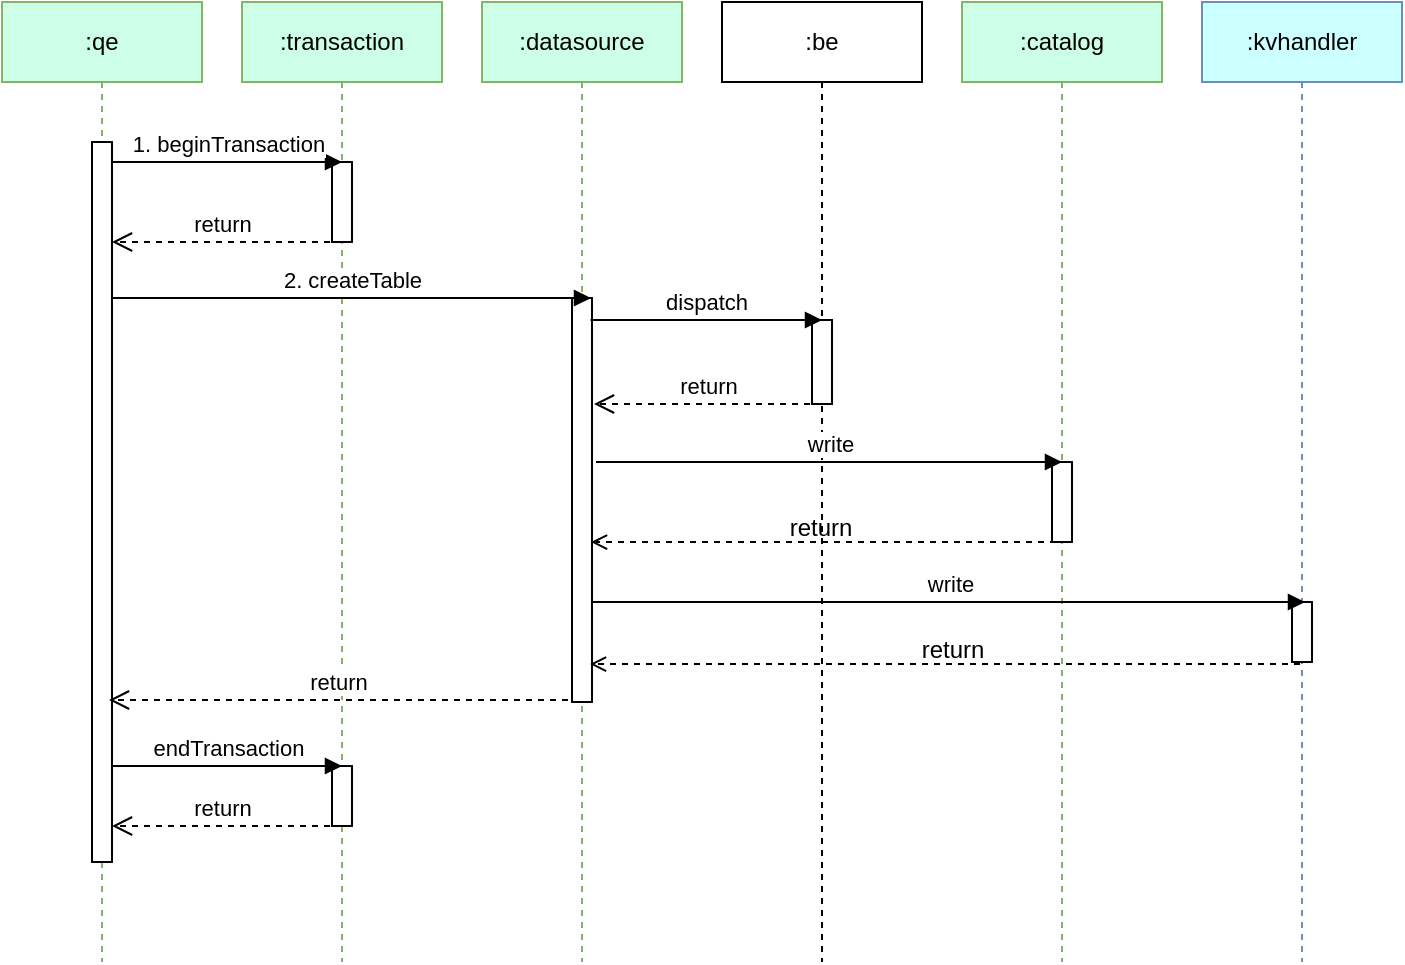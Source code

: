 <mxfile version="23.0.2" type="github" pages="2">
  <diagram name="第 1 页" id="fUXSHJajxYiSgs6ini6Z">
    <mxGraphModel dx="1134" dy="710" grid="1" gridSize="10" guides="1" tooltips="1" connect="1" arrows="1" fold="1" page="1" pageScale="1" pageWidth="827" pageHeight="1169" math="0" shadow="0">
      <root>
        <mxCell id="0" />
        <mxCell id="1" parent="0" />
        <mxCell id="wT6kdrWUcArFucTZrKbO-1" value=":transaction" style="shape=umlLifeline;perimeter=lifelinePerimeter;whiteSpace=wrap;html=1;container=1;dropTarget=0;collapsible=0;recursiveResize=0;outlineConnect=0;portConstraint=eastwest;newEdgeStyle={&quot;curved&quot;:0,&quot;rounded&quot;:0};fillColor=#CCFFE6;strokeColor=#82b366;" vertex="1" parent="1">
          <mxGeometry x="200" y="40" width="100" height="480" as="geometry" />
        </mxCell>
        <mxCell id="gLvBmwURmPvRDAoktSjl-8" value="" style="html=1;points=[[0,0,0,0,5],[0,1,0,0,-5],[1,0,0,0,5],[1,1,0,0,-5]];perimeter=orthogonalPerimeter;outlineConnect=0;targetShapes=umlLifeline;portConstraint=eastwest;newEdgeStyle={&quot;curved&quot;:0,&quot;rounded&quot;:0};" vertex="1" parent="wT6kdrWUcArFucTZrKbO-1">
          <mxGeometry x="45" y="382" width="10" height="30" as="geometry" />
        </mxCell>
        <mxCell id="gLvBmwURmPvRDAoktSjl-12" value="" style="html=1;points=[[0,0,0,0,5],[0,1,0,0,-5],[1,0,0,0,5],[1,1,0,0,-5]];perimeter=orthogonalPerimeter;outlineConnect=0;targetShapes=umlLifeline;portConstraint=eastwest;newEdgeStyle={&quot;curved&quot;:0,&quot;rounded&quot;:0};" vertex="1" parent="wT6kdrWUcArFucTZrKbO-1">
          <mxGeometry x="45" y="80" width="10" height="40" as="geometry" />
        </mxCell>
        <mxCell id="wT6kdrWUcArFucTZrKbO-2" value=":qe" style="shape=umlLifeline;perimeter=lifelinePerimeter;whiteSpace=wrap;html=1;container=1;dropTarget=0;collapsible=0;recursiveResize=0;outlineConnect=0;portConstraint=eastwest;newEdgeStyle={&quot;curved&quot;:0,&quot;rounded&quot;:0};fillColor=#CCFFE6;strokeColor=#82b366;" vertex="1" parent="1">
          <mxGeometry x="80" y="40" width="100" height="480" as="geometry" />
        </mxCell>
        <mxCell id="gLvBmwURmPvRDAoktSjl-2" value="" style="html=1;points=[[0,0,0,0,5],[0,1,0,0,-5],[1,0,0,0,5],[1,1,0,0,-5]];perimeter=orthogonalPerimeter;outlineConnect=0;targetShapes=umlLifeline;portConstraint=eastwest;newEdgeStyle={&quot;curved&quot;:0,&quot;rounded&quot;:0};" vertex="1" parent="wT6kdrWUcArFucTZrKbO-2">
          <mxGeometry x="45" y="70" width="10" height="360" as="geometry" />
        </mxCell>
        <mxCell id="wT6kdrWUcArFucTZrKbO-3" value=":datasource" style="shape=umlLifeline;perimeter=lifelinePerimeter;whiteSpace=wrap;html=1;container=1;dropTarget=0;collapsible=0;recursiveResize=0;outlineConnect=0;portConstraint=eastwest;newEdgeStyle={&quot;curved&quot;:0,&quot;rounded&quot;:0};fillColor=#CCFFE6;strokeColor=#82b366;" vertex="1" parent="1">
          <mxGeometry x="320" y="40" width="100" height="480" as="geometry" />
        </mxCell>
        <mxCell id="gLvBmwURmPvRDAoktSjl-4" value="" style="html=1;points=[[0,0,0,0,5],[0,1,0,0,-5],[1,0,0,0,5],[1,1,0,0,-5]];perimeter=orthogonalPerimeter;outlineConnect=0;targetShapes=umlLifeline;portConstraint=eastwest;newEdgeStyle={&quot;curved&quot;:0,&quot;rounded&quot;:0};" vertex="1" parent="wT6kdrWUcArFucTZrKbO-3">
          <mxGeometry x="45" y="148" width="10" height="202" as="geometry" />
        </mxCell>
        <mxCell id="wT6kdrWUcArFucTZrKbO-4" value=":be" style="shape=umlLifeline;perimeter=lifelinePerimeter;whiteSpace=wrap;html=1;container=1;dropTarget=0;collapsible=0;recursiveResize=0;outlineConnect=0;portConstraint=eastwest;newEdgeStyle={&quot;curved&quot;:0,&quot;rounded&quot;:0};" vertex="1" parent="1">
          <mxGeometry x="440" y="40" width="100" height="480" as="geometry" />
        </mxCell>
        <mxCell id="gLvBmwURmPvRDAoktSjl-5" value="" style="html=1;points=[[0,0,0,0,5],[0,1,0,0,-5],[1,0,0,0,5],[1,1,0,0,-5]];perimeter=orthogonalPerimeter;outlineConnect=0;targetShapes=umlLifeline;portConstraint=eastwest;newEdgeStyle={&quot;curved&quot;:0,&quot;rounded&quot;:0};" vertex="1" parent="wT6kdrWUcArFucTZrKbO-4">
          <mxGeometry x="45" y="159" width="10" height="42" as="geometry" />
        </mxCell>
        <mxCell id="wT6kdrWUcArFucTZrKbO-5" value=":kvhandler" style="shape=umlLifeline;perimeter=lifelinePerimeter;whiteSpace=wrap;html=1;container=1;dropTarget=0;collapsible=0;recursiveResize=0;outlineConnect=0;portConstraint=eastwest;newEdgeStyle={&quot;curved&quot;:0,&quot;rounded&quot;:0};fillColor=#CCFFFF;strokeColor=#6c8ebf;" vertex="1" parent="1">
          <mxGeometry x="680" y="40" width="100" height="480" as="geometry" />
        </mxCell>
        <mxCell id="gLvBmwURmPvRDAoktSjl-7" value="" style="html=1;points=[[0,0,0,0,5],[0,1,0,0,-5],[1,0,0,0,5],[1,1,0,0,-5]];perimeter=orthogonalPerimeter;outlineConnect=0;targetShapes=umlLifeline;portConstraint=eastwest;newEdgeStyle={&quot;curved&quot;:0,&quot;rounded&quot;:0};" vertex="1" parent="wT6kdrWUcArFucTZrKbO-5">
          <mxGeometry x="45" y="300" width="10" height="30" as="geometry" />
        </mxCell>
        <mxCell id="gLvBmwURmPvRDAoktSjl-1" value=":catalog" style="shape=umlLifeline;perimeter=lifelinePerimeter;whiteSpace=wrap;html=1;container=1;dropTarget=0;collapsible=0;recursiveResize=0;outlineConnect=0;portConstraint=eastwest;newEdgeStyle={&quot;curved&quot;:0,&quot;rounded&quot;:0};fillColor=#CCFFE6;strokeColor=#82b366;" vertex="1" parent="1">
          <mxGeometry x="560" y="40" width="100" height="480" as="geometry" />
        </mxCell>
        <mxCell id="gLvBmwURmPvRDAoktSjl-6" value="" style="html=1;points=[[0,0,0,0,5],[0,1,0,0,-5],[1,0,0,0,5],[1,1,0,0,-5]];perimeter=orthogonalPerimeter;outlineConnect=0;targetShapes=umlLifeline;portConstraint=eastwest;newEdgeStyle={&quot;curved&quot;:0,&quot;rounded&quot;:0};" vertex="1" parent="gLvBmwURmPvRDAoktSjl-1">
          <mxGeometry x="45" y="230" width="10" height="40" as="geometry" />
        </mxCell>
        <mxCell id="gLvBmwURmPvRDAoktSjl-14" value="return" style="html=1;verticalAlign=bottom;endArrow=open;dashed=1;endSize=8;curved=0;rounded=0;exitX=0;exitY=1;exitDx=0;exitDy=-5;" edge="1" parent="1" target="gLvBmwURmPvRDAoktSjl-2">
          <mxGeometry relative="1" as="geometry">
            <mxPoint x="136" y="161" as="targetPoint" />
            <mxPoint x="244" y="160" as="sourcePoint" />
          </mxGeometry>
        </mxCell>
        <mxCell id="gLvBmwURmPvRDAoktSjl-13" value="1. beginTransaction" style="html=1;verticalAlign=bottom;endArrow=block;curved=0;rounded=0;entryX=0;entryY=0;entryDx=0;entryDy=5;" edge="1" parent="1">
          <mxGeometry x="0.009" relative="1" as="geometry">
            <mxPoint x="135" y="120" as="sourcePoint" />
            <mxPoint x="250" y="120" as="targetPoint" />
            <mxPoint as="offset" />
          </mxGeometry>
        </mxCell>
        <mxCell id="gLvBmwURmPvRDAoktSjl-15" value="2. createTable" style="html=1;verticalAlign=bottom;endArrow=block;curved=0;rounded=0;" edge="1" parent="1" source="gLvBmwURmPvRDAoktSjl-2">
          <mxGeometry relative="1" as="geometry">
            <mxPoint x="135" y="190.08" as="sourcePoint" />
            <mxPoint x="374.5" y="188" as="targetPoint" />
          </mxGeometry>
        </mxCell>
        <mxCell id="gLvBmwURmPvRDAoktSjl-16" value="dispatch" style="html=1;verticalAlign=bottom;endArrow=block;curved=0;rounded=0;" edge="1" parent="1">
          <mxGeometry relative="1" as="geometry">
            <mxPoint x="374.25" y="199" as="sourcePoint" />
            <mxPoint x="490" y="199" as="targetPoint" />
          </mxGeometry>
        </mxCell>
        <mxCell id="gLvBmwURmPvRDAoktSjl-17" value="write" style="html=1;verticalAlign=bottom;endArrow=block;curved=0;rounded=0;" edge="1" parent="1">
          <mxGeometry relative="1" as="geometry">
            <mxPoint x="377" y="270" as="sourcePoint" />
            <mxPoint x="610" y="270" as="targetPoint" />
          </mxGeometry>
        </mxCell>
        <mxCell id="gLvBmwURmPvRDAoktSjl-18" value="write" style="html=1;verticalAlign=bottom;endArrow=block;curved=0;rounded=0;" edge="1" parent="1">
          <mxGeometry relative="1" as="geometry">
            <mxPoint x="375.5" y="340" as="sourcePoint" />
            <mxPoint x="731.5" y="340" as="targetPoint" />
            <mxPoint as="offset" />
          </mxGeometry>
        </mxCell>
        <mxCell id="gLvBmwURmPvRDAoktSjl-20" value="endTransaction" style="html=1;verticalAlign=bottom;endArrow=block;curved=0;rounded=0;entryX=0;entryY=0;entryDx=0;entryDy=5;" edge="1" parent="1">
          <mxGeometry relative="1" as="geometry">
            <mxPoint x="135" y="422" as="sourcePoint" />
            <mxPoint x="250" y="422" as="targetPoint" />
          </mxGeometry>
        </mxCell>
        <mxCell id="gLvBmwURmPvRDAoktSjl-21" style="rounded=0;orthogonalLoop=1;jettySize=auto;html=1;exitX=0;exitY=1;exitDx=0;exitDy=-5;exitPerimeter=0;entryX=0.5;entryY=0.901;entryDx=0;entryDy=0;entryPerimeter=0;endArrow=open;endFill=0;dashed=1;" edge="1" parent="1">
          <mxGeometry relative="1" as="geometry">
            <mxPoint x="729" y="371" as="sourcePoint" />
            <mxPoint x="374" y="371.012" as="targetPoint" />
          </mxGeometry>
        </mxCell>
        <mxCell id="gLvBmwURmPvRDAoktSjl-22" value="return" style="text;html=1;align=center;verticalAlign=middle;resizable=0;points=[];autosize=1;strokeColor=none;fillColor=none;" vertex="1" parent="1">
          <mxGeometry x="530" y="349" width="50" height="30" as="geometry" />
        </mxCell>
        <mxCell id="gLvBmwURmPvRDAoktSjl-23" style="rounded=0;orthogonalLoop=1;jettySize=auto;html=1;entryX=0.5;entryY=0.901;entryDx=0;entryDy=0;entryPerimeter=0;endArrow=open;endFill=0;dashed=1;" edge="1" parent="1">
          <mxGeometry relative="1" as="geometry">
            <mxPoint x="607" y="310" as="sourcePoint" />
            <mxPoint x="374.5" y="310.012" as="targetPoint" />
          </mxGeometry>
        </mxCell>
        <mxCell id="gLvBmwURmPvRDAoktSjl-24" value="return" style="text;html=1;align=center;verticalAlign=middle;resizable=0;points=[];autosize=1;strokeColor=none;fillColor=none;" vertex="1" parent="1">
          <mxGeometry x="464" y="288" width="50" height="30" as="geometry" />
        </mxCell>
        <mxCell id="gLvBmwURmPvRDAoktSjl-27" value="return" style="html=1;verticalAlign=bottom;endArrow=open;dashed=1;endSize=8;curved=0;rounded=0;exitX=0;exitY=1;exitDx=0;exitDy=-5;endFill=0;" edge="1" parent="1">
          <mxGeometry relative="1" as="geometry">
            <mxPoint x="376" y="241" as="targetPoint" />
            <mxPoint x="490" y="241" as="sourcePoint" />
          </mxGeometry>
        </mxCell>
        <mxCell id="gLvBmwURmPvRDAoktSjl-28" value="return" style="html=1;verticalAlign=bottom;endArrow=open;dashed=1;endSize=8;curved=0;rounded=0;exitX=0;exitY=1;exitDx=0;exitDy=-5;" edge="1" parent="1">
          <mxGeometry relative="1" as="geometry">
            <mxPoint x="133.5" y="389" as="targetPoint" />
            <mxPoint x="363" y="389" as="sourcePoint" />
          </mxGeometry>
        </mxCell>
        <mxCell id="gLvBmwURmPvRDAoktSjl-29" value="return" style="html=1;verticalAlign=bottom;endArrow=open;dashed=1;endSize=8;curved=0;rounded=0;exitX=0;exitY=1;exitDx=0;exitDy=-5;" edge="1" parent="1">
          <mxGeometry relative="1" as="geometry">
            <mxPoint x="135" y="452" as="targetPoint" />
            <mxPoint x="244" y="452" as="sourcePoint" />
          </mxGeometry>
        </mxCell>
      </root>
    </mxGraphModel>
  </diagram>
  <diagram id="Zt3rhA-_2TzogEBih7q7" name="第 2 页">
    <mxGraphModel dx="1134" dy="710" grid="1" gridSize="10" guides="1" tooltips="1" connect="1" arrows="1" fold="1" page="1" pageScale="1" pageWidth="827" pageHeight="1169" math="0" shadow="0">
      <root>
        <mxCell id="0" />
        <mxCell id="1" parent="0" />
        <mxCell id="JigWRnYY_TuEr3u3-9tE-1" value="qe" style="shape=folder;fontStyle=1;spacingTop=10;tabWidth=40;tabHeight=14;tabPosition=left;html=1;whiteSpace=wrap;" vertex="1" parent="1">
          <mxGeometry x="80" y="140" width="170" height="120" as="geometry" />
        </mxCell>
        <mxCell id="JigWRnYY_TuEr3u3-9tE-2" value="transaction" style="shape=folder;fontStyle=1;spacingTop=10;tabWidth=40;tabHeight=14;tabPosition=left;html=1;whiteSpace=wrap;" vertex="1" parent="1">
          <mxGeometry x="280" y="140" width="180" height="80" as="geometry" />
        </mxCell>
        <mxCell id="JigWRnYY_TuEr3u3-9tE-3" value="datasource" style="shape=folder;fontStyle=1;spacingTop=10;tabWidth=40;tabHeight=14;tabPosition=left;html=1;whiteSpace=wrap;" vertex="1" parent="1">
          <mxGeometry x="480" y="140" width="180" height="120" as="geometry" />
        </mxCell>
        <mxCell id="JigWRnYY_TuEr3u3-9tE-4" value="catalog" style="shape=folder;fontStyle=1;spacingTop=10;tabWidth=40;tabHeight=14;tabPosition=left;html=1;whiteSpace=wrap;" vertex="1" parent="1">
          <mxGeometry x="80" y="330" width="180" height="120" as="geometry" />
        </mxCell>
      </root>
    </mxGraphModel>
  </diagram>
</mxfile>
